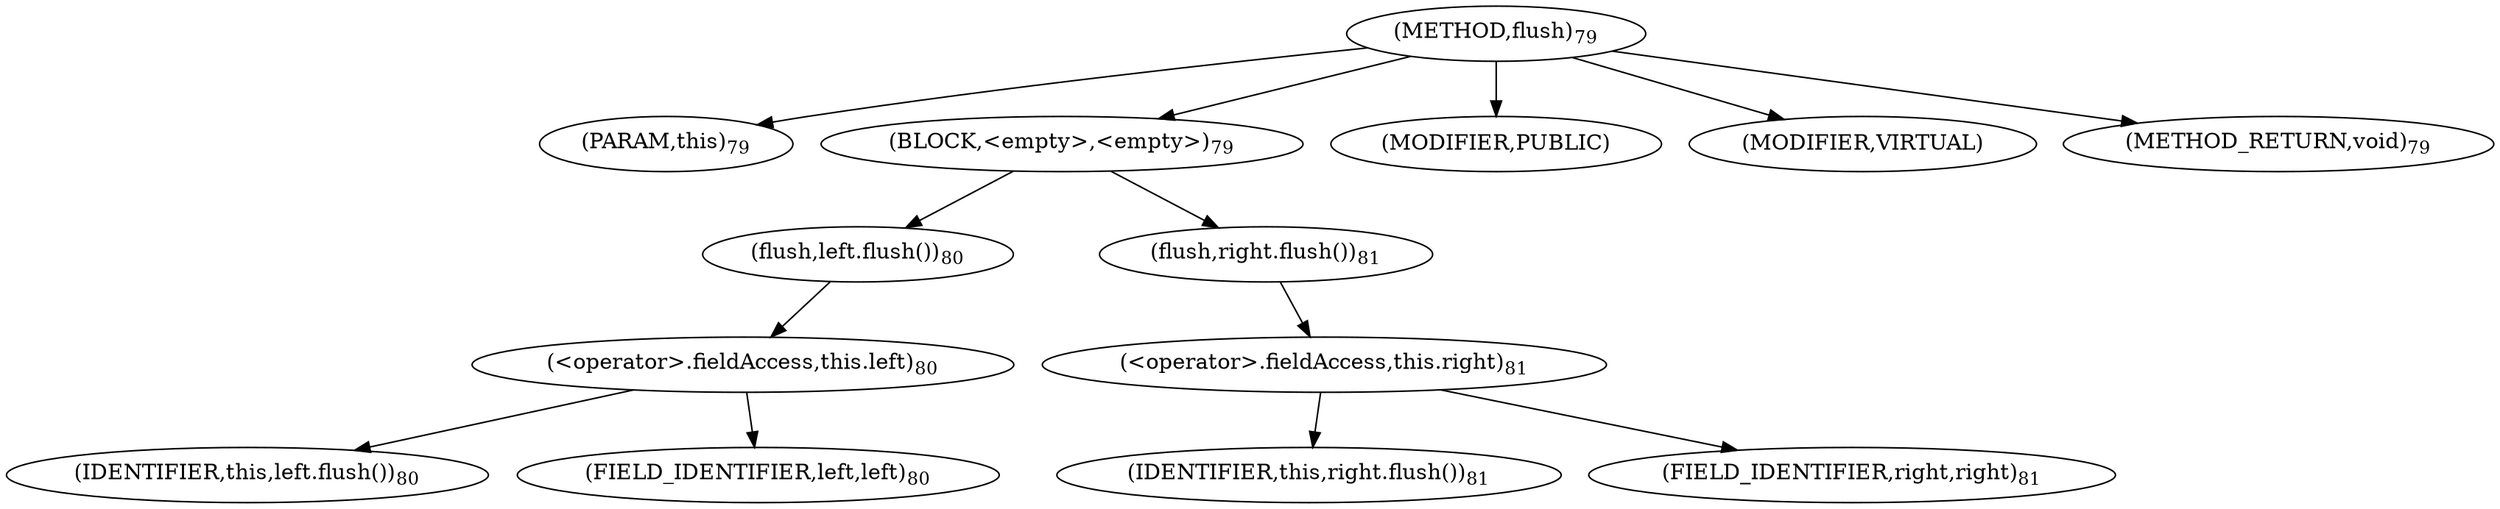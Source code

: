 digraph "flush" {  
"46" [label = <(METHOD,flush)<SUB>79</SUB>> ]
"47" [label = <(PARAM,this)<SUB>79</SUB>> ]
"48" [label = <(BLOCK,&lt;empty&gt;,&lt;empty&gt;)<SUB>79</SUB>> ]
"49" [label = <(flush,left.flush())<SUB>80</SUB>> ]
"50" [label = <(&lt;operator&gt;.fieldAccess,this.left)<SUB>80</SUB>> ]
"51" [label = <(IDENTIFIER,this,left.flush())<SUB>80</SUB>> ]
"52" [label = <(FIELD_IDENTIFIER,left,left)<SUB>80</SUB>> ]
"53" [label = <(flush,right.flush())<SUB>81</SUB>> ]
"54" [label = <(&lt;operator&gt;.fieldAccess,this.right)<SUB>81</SUB>> ]
"55" [label = <(IDENTIFIER,this,right.flush())<SUB>81</SUB>> ]
"56" [label = <(FIELD_IDENTIFIER,right,right)<SUB>81</SUB>> ]
"57" [label = <(MODIFIER,PUBLIC)> ]
"58" [label = <(MODIFIER,VIRTUAL)> ]
"59" [label = <(METHOD_RETURN,void)<SUB>79</SUB>> ]
  "46" -> "47" 
  "46" -> "48" 
  "46" -> "57" 
  "46" -> "58" 
  "46" -> "59" 
  "48" -> "49" 
  "48" -> "53" 
  "49" -> "50" 
  "50" -> "51" 
  "50" -> "52" 
  "53" -> "54" 
  "54" -> "55" 
  "54" -> "56" 
}
